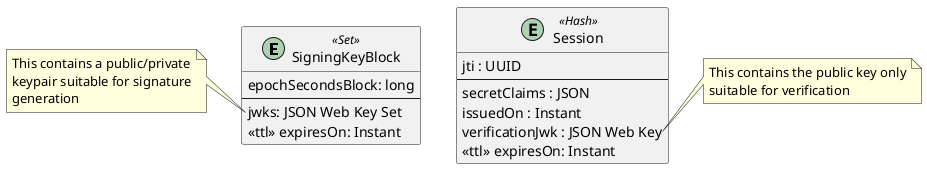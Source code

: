 @startuml
entity SigningKeyBlock <<Set>> {
  epochSecondsBlock: long
  --
  jwks: JSON Web Key Set
  <<ttl>> expiresOn: Instant
}
note left of SigningKeyBlock::jwks
This contains a public/private
keypair suitable for signature
generation
end note
entity Session <<Hash>> {
  jti : UUID
  --
  secretClaims : JSON
  issuedOn : Instant
  verificationJwk : JSON Web Key
  <<ttl>> expiresOn: Instant
}
note right of Session::verificationJwk
This contains the public key only
suitable for verification
end note

@enduml